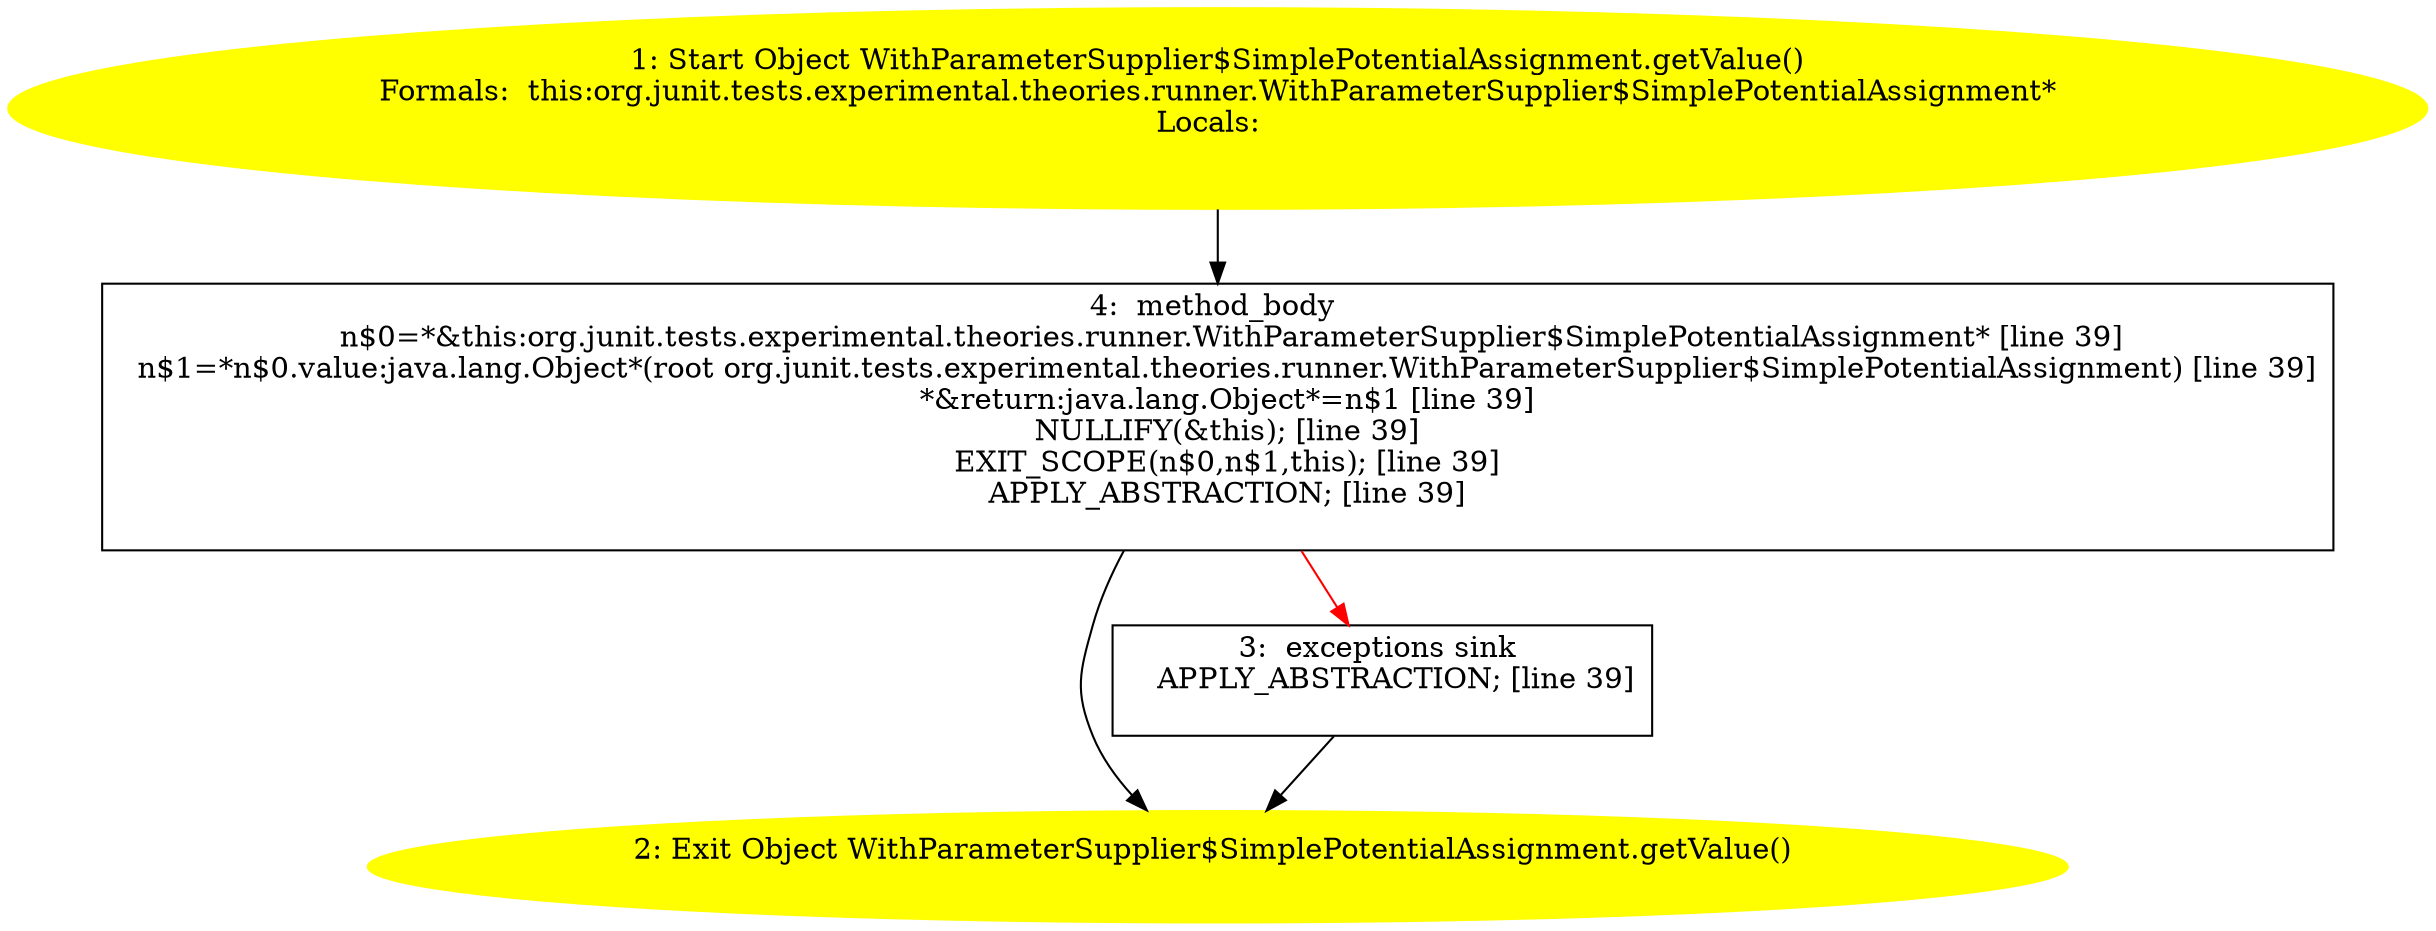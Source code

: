 /* @generated */
digraph cfg {
"org.junit.tests.experimental.theories.runner.WithParameterSupplier$SimplePotentialAssignment.getValu.59ed648ad376b1ea171b5dd74fbbbdd7_1" [label="1: Start Object WithParameterSupplier$SimplePotentialAssignment.getValue()\nFormals:  this:org.junit.tests.experimental.theories.runner.WithParameterSupplier$SimplePotentialAssignment*\nLocals:  \n  " color=yellow style=filled]
	

	 "org.junit.tests.experimental.theories.runner.WithParameterSupplier$SimplePotentialAssignment.getValu.59ed648ad376b1ea171b5dd74fbbbdd7_1" -> "org.junit.tests.experimental.theories.runner.WithParameterSupplier$SimplePotentialAssignment.getValu.59ed648ad376b1ea171b5dd74fbbbdd7_4" ;
"org.junit.tests.experimental.theories.runner.WithParameterSupplier$SimplePotentialAssignment.getValu.59ed648ad376b1ea171b5dd74fbbbdd7_2" [label="2: Exit Object WithParameterSupplier$SimplePotentialAssignment.getValue() \n  " color=yellow style=filled]
	

"org.junit.tests.experimental.theories.runner.WithParameterSupplier$SimplePotentialAssignment.getValu.59ed648ad376b1ea171b5dd74fbbbdd7_3" [label="3:  exceptions sink \n   APPLY_ABSTRACTION; [line 39]\n " shape="box"]
	

	 "org.junit.tests.experimental.theories.runner.WithParameterSupplier$SimplePotentialAssignment.getValu.59ed648ad376b1ea171b5dd74fbbbdd7_3" -> "org.junit.tests.experimental.theories.runner.WithParameterSupplier$SimplePotentialAssignment.getValu.59ed648ad376b1ea171b5dd74fbbbdd7_2" ;
"org.junit.tests.experimental.theories.runner.WithParameterSupplier$SimplePotentialAssignment.getValu.59ed648ad376b1ea171b5dd74fbbbdd7_4" [label="4:  method_body \n   n$0=*&this:org.junit.tests.experimental.theories.runner.WithParameterSupplier$SimplePotentialAssignment* [line 39]\n  n$1=*n$0.value:java.lang.Object*(root org.junit.tests.experimental.theories.runner.WithParameterSupplier$SimplePotentialAssignment) [line 39]\n  *&return:java.lang.Object*=n$1 [line 39]\n  NULLIFY(&this); [line 39]\n  EXIT_SCOPE(n$0,n$1,this); [line 39]\n  APPLY_ABSTRACTION; [line 39]\n " shape="box"]
	

	 "org.junit.tests.experimental.theories.runner.WithParameterSupplier$SimplePotentialAssignment.getValu.59ed648ad376b1ea171b5dd74fbbbdd7_4" -> "org.junit.tests.experimental.theories.runner.WithParameterSupplier$SimplePotentialAssignment.getValu.59ed648ad376b1ea171b5dd74fbbbdd7_2" ;
	 "org.junit.tests.experimental.theories.runner.WithParameterSupplier$SimplePotentialAssignment.getValu.59ed648ad376b1ea171b5dd74fbbbdd7_4" -> "org.junit.tests.experimental.theories.runner.WithParameterSupplier$SimplePotentialAssignment.getValu.59ed648ad376b1ea171b5dd74fbbbdd7_3" [color="red" ];
}
